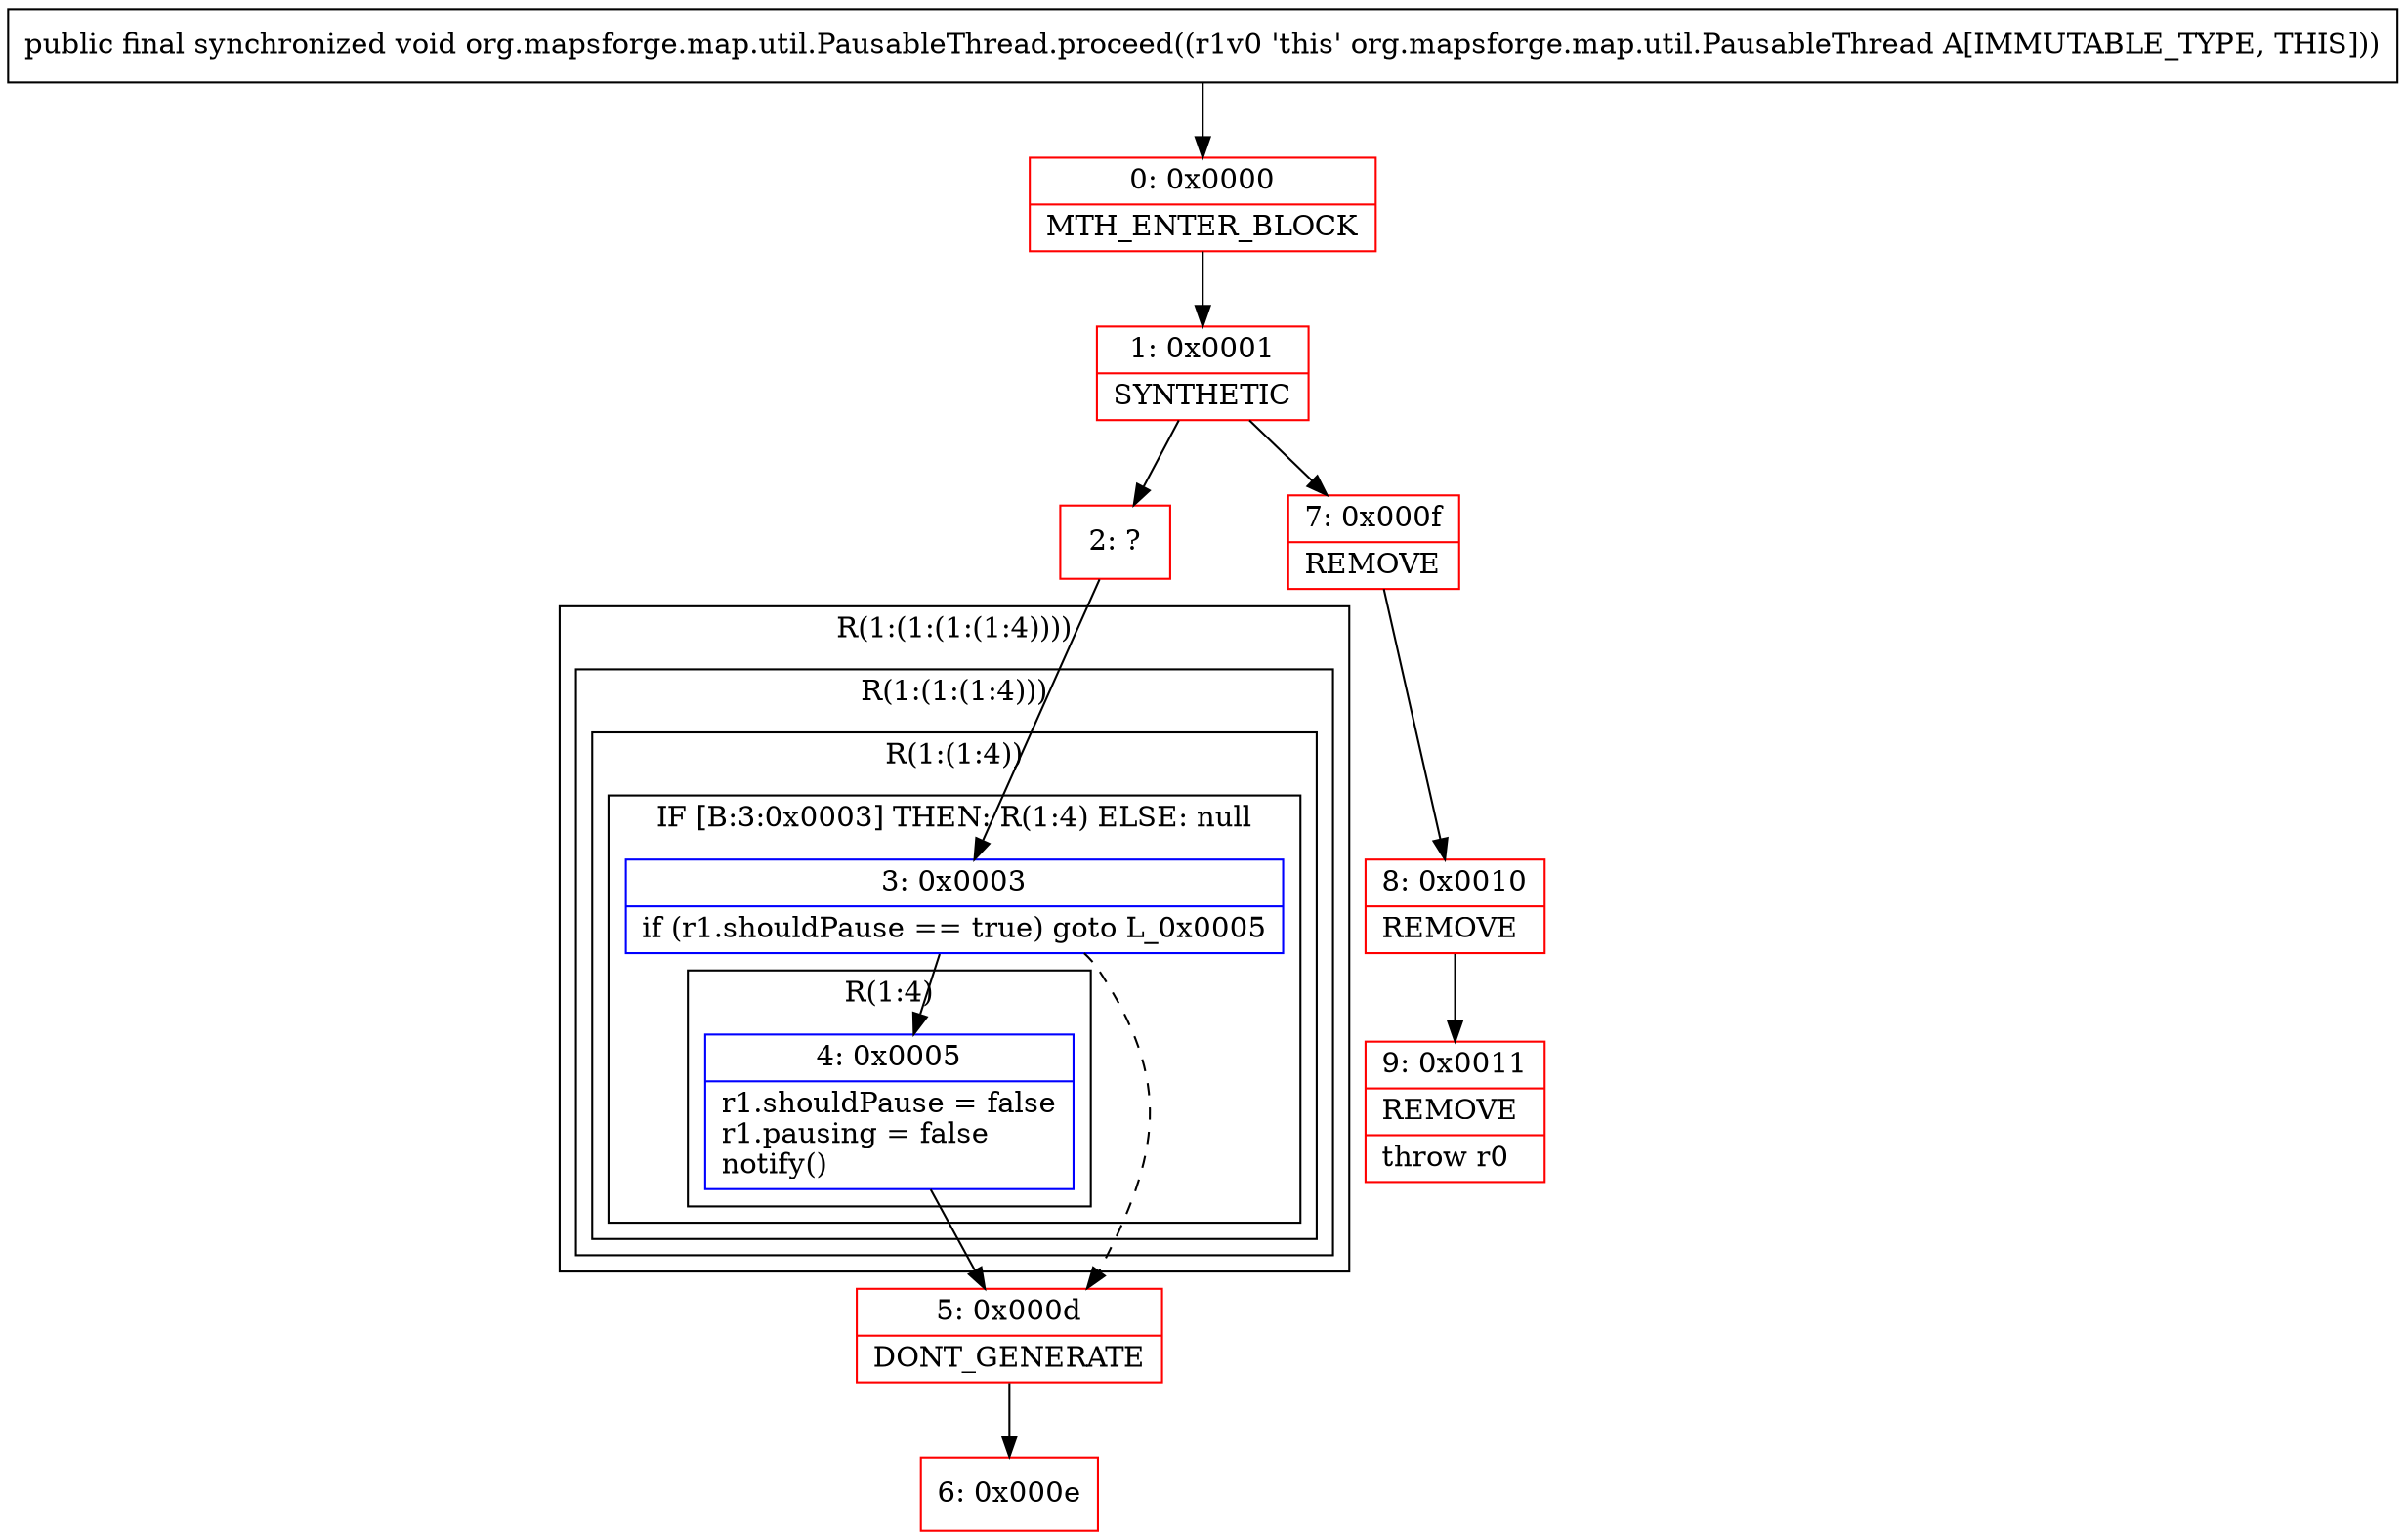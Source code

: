 digraph "CFG fororg.mapsforge.map.util.PausableThread.proceed()V" {
subgraph cluster_Region_691618272 {
label = "R(1:(1:(1:(1:4))))";
node [shape=record,color=blue];
subgraph cluster_Region_546295735 {
label = "R(1:(1:(1:4)))";
node [shape=record,color=blue];
subgraph cluster_Region_892832549 {
label = "R(1:(1:4))";
node [shape=record,color=blue];
subgraph cluster_IfRegion_726814719 {
label = "IF [B:3:0x0003] THEN: R(1:4) ELSE: null";
node [shape=record,color=blue];
Node_3 [shape=record,label="{3\:\ 0x0003|if (r1.shouldPause == true) goto L_0x0005\l}"];
subgraph cluster_Region_1208429876 {
label = "R(1:4)";
node [shape=record,color=blue];
Node_4 [shape=record,label="{4\:\ 0x0005|r1.shouldPause = false\lr1.pausing = false\lnotify()\l}"];
}
}
}
}
}
Node_0 [shape=record,color=red,label="{0\:\ 0x0000|MTH_ENTER_BLOCK\l}"];
Node_1 [shape=record,color=red,label="{1\:\ 0x0001|SYNTHETIC\l}"];
Node_2 [shape=record,color=red,label="{2\:\ ?}"];
Node_5 [shape=record,color=red,label="{5\:\ 0x000d|DONT_GENERATE\l}"];
Node_6 [shape=record,color=red,label="{6\:\ 0x000e}"];
Node_7 [shape=record,color=red,label="{7\:\ 0x000f|REMOVE\l}"];
Node_8 [shape=record,color=red,label="{8\:\ 0x0010|REMOVE\l}"];
Node_9 [shape=record,color=red,label="{9\:\ 0x0011|REMOVE\l|throw r0\l}"];
MethodNode[shape=record,label="{public final synchronized void org.mapsforge.map.util.PausableThread.proceed((r1v0 'this' org.mapsforge.map.util.PausableThread A[IMMUTABLE_TYPE, THIS])) }"];
MethodNode -> Node_0;
Node_3 -> Node_4;
Node_3 -> Node_5[style=dashed];
Node_4 -> Node_5;
Node_0 -> Node_1;
Node_1 -> Node_2;
Node_1 -> Node_7;
Node_2 -> Node_3;
Node_5 -> Node_6;
Node_7 -> Node_8;
Node_8 -> Node_9;
}

